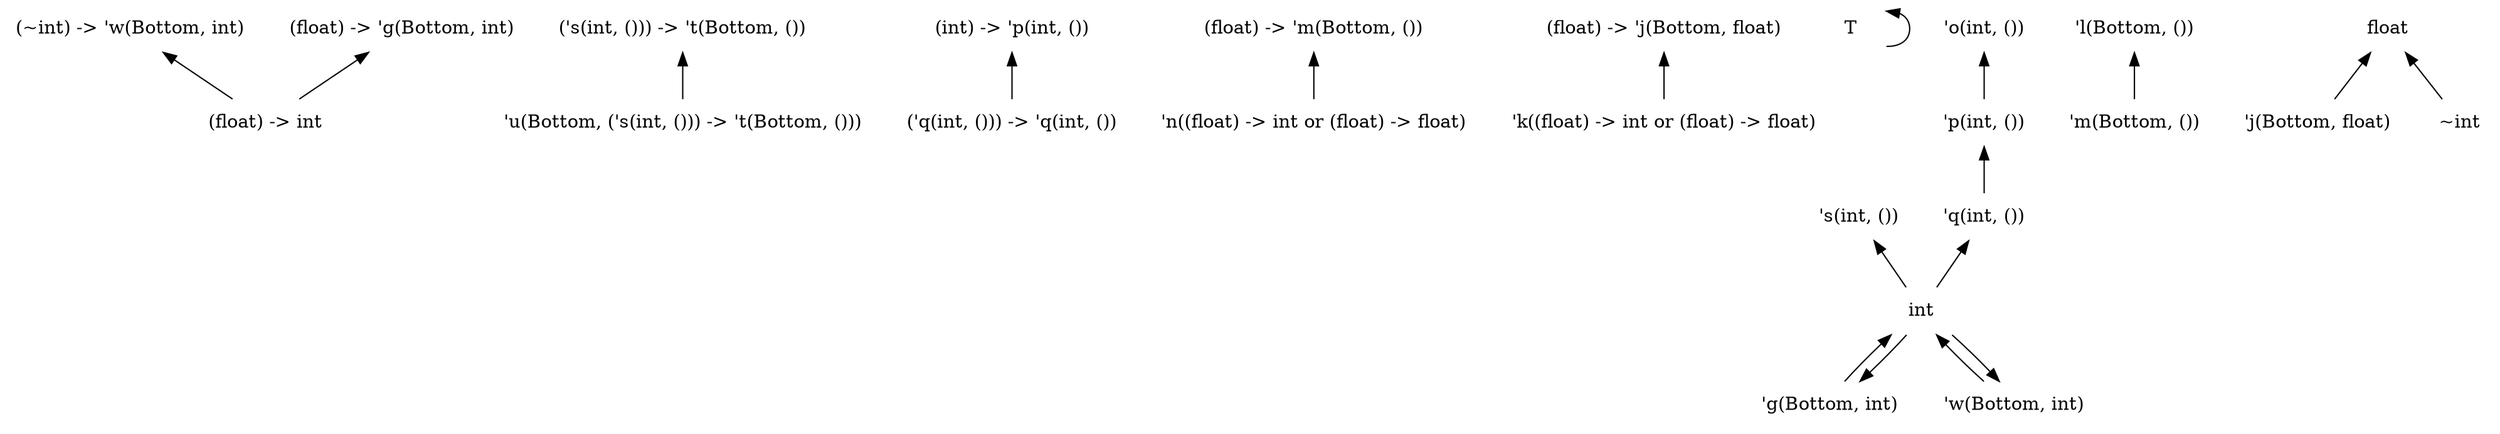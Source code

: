 digraph order {
  graph [
    size = "30,10"
    ];
  node [
    shape = none
    ];
  edge [
    dir = back
    ];
  "(~int) -> 'w(Bottom, int)"
  "(float) -> 'g(Bottom, int)"
  "('s(int, ())) -> 't(Bottom, ())"
  "(int) -> 'p(int, ())"
  "(float) -> 'm(Bottom, ())"
  "(float) -> 'j(Bottom, float)"
  "T"
  "'k((float) -> int or (float) -> float)"
  "'n((float) -> int or (float) -> float)"
  "'u(Bottom, ('s(int, ())) -> 't(Bottom, ()))"
  "'p(int, ())"
  "'q(int, ())"
  "'m(Bottom, ())"
  "'j(Bottom, float)"
  "'g(Bottom, int)"
  "'w(Bottom, int)"
  "'s(int, ())"
  "'o(int, ())"
  "'l(Bottom, ())"
  "float"
  "int"
  "~int"
  "('q(int, ())) -> 'q(int, ())"
  "(float) -> int"
  "(float) -> 'm(Bottom, ())" -> "'n((float) -> int or (float) -> float)"
  "(float) -> 'j(Bottom, float)" -> "'k((float) -> int or (float) -> float)"
  "(~int) -> 'w(Bottom, int)" -> "(float) -> int"
  "(float) -> 'g(Bottom, int)" -> "(float) -> int"
  "T" -> "T"
  "float" -> "'j(Bottom, float)"
  "float" -> "~int"
  "'s(int, ())" -> "int"
  "int" -> "'g(Bottom, int)"
  "int" -> "'w(Bottom, int)"
  "'o(int, ())" -> "'p(int, ())"
  "'q(int, ())" -> "int"
  "'p(int, ())" -> "'q(int, ())"
  "'l(Bottom, ())" -> "'m(Bottom, ())"
  "'g(Bottom, int)" -> "int"
  "'w(Bottom, int)" -> "int"
  "('s(int, ())) -> 't(Bottom, ())" -> "'u(Bottom, ('s(int, ())) -> 't(Bottom, ()))"
  "(int) -> 'p(int, ())" -> "('q(int, ())) -> 'q(int, ())"
}
